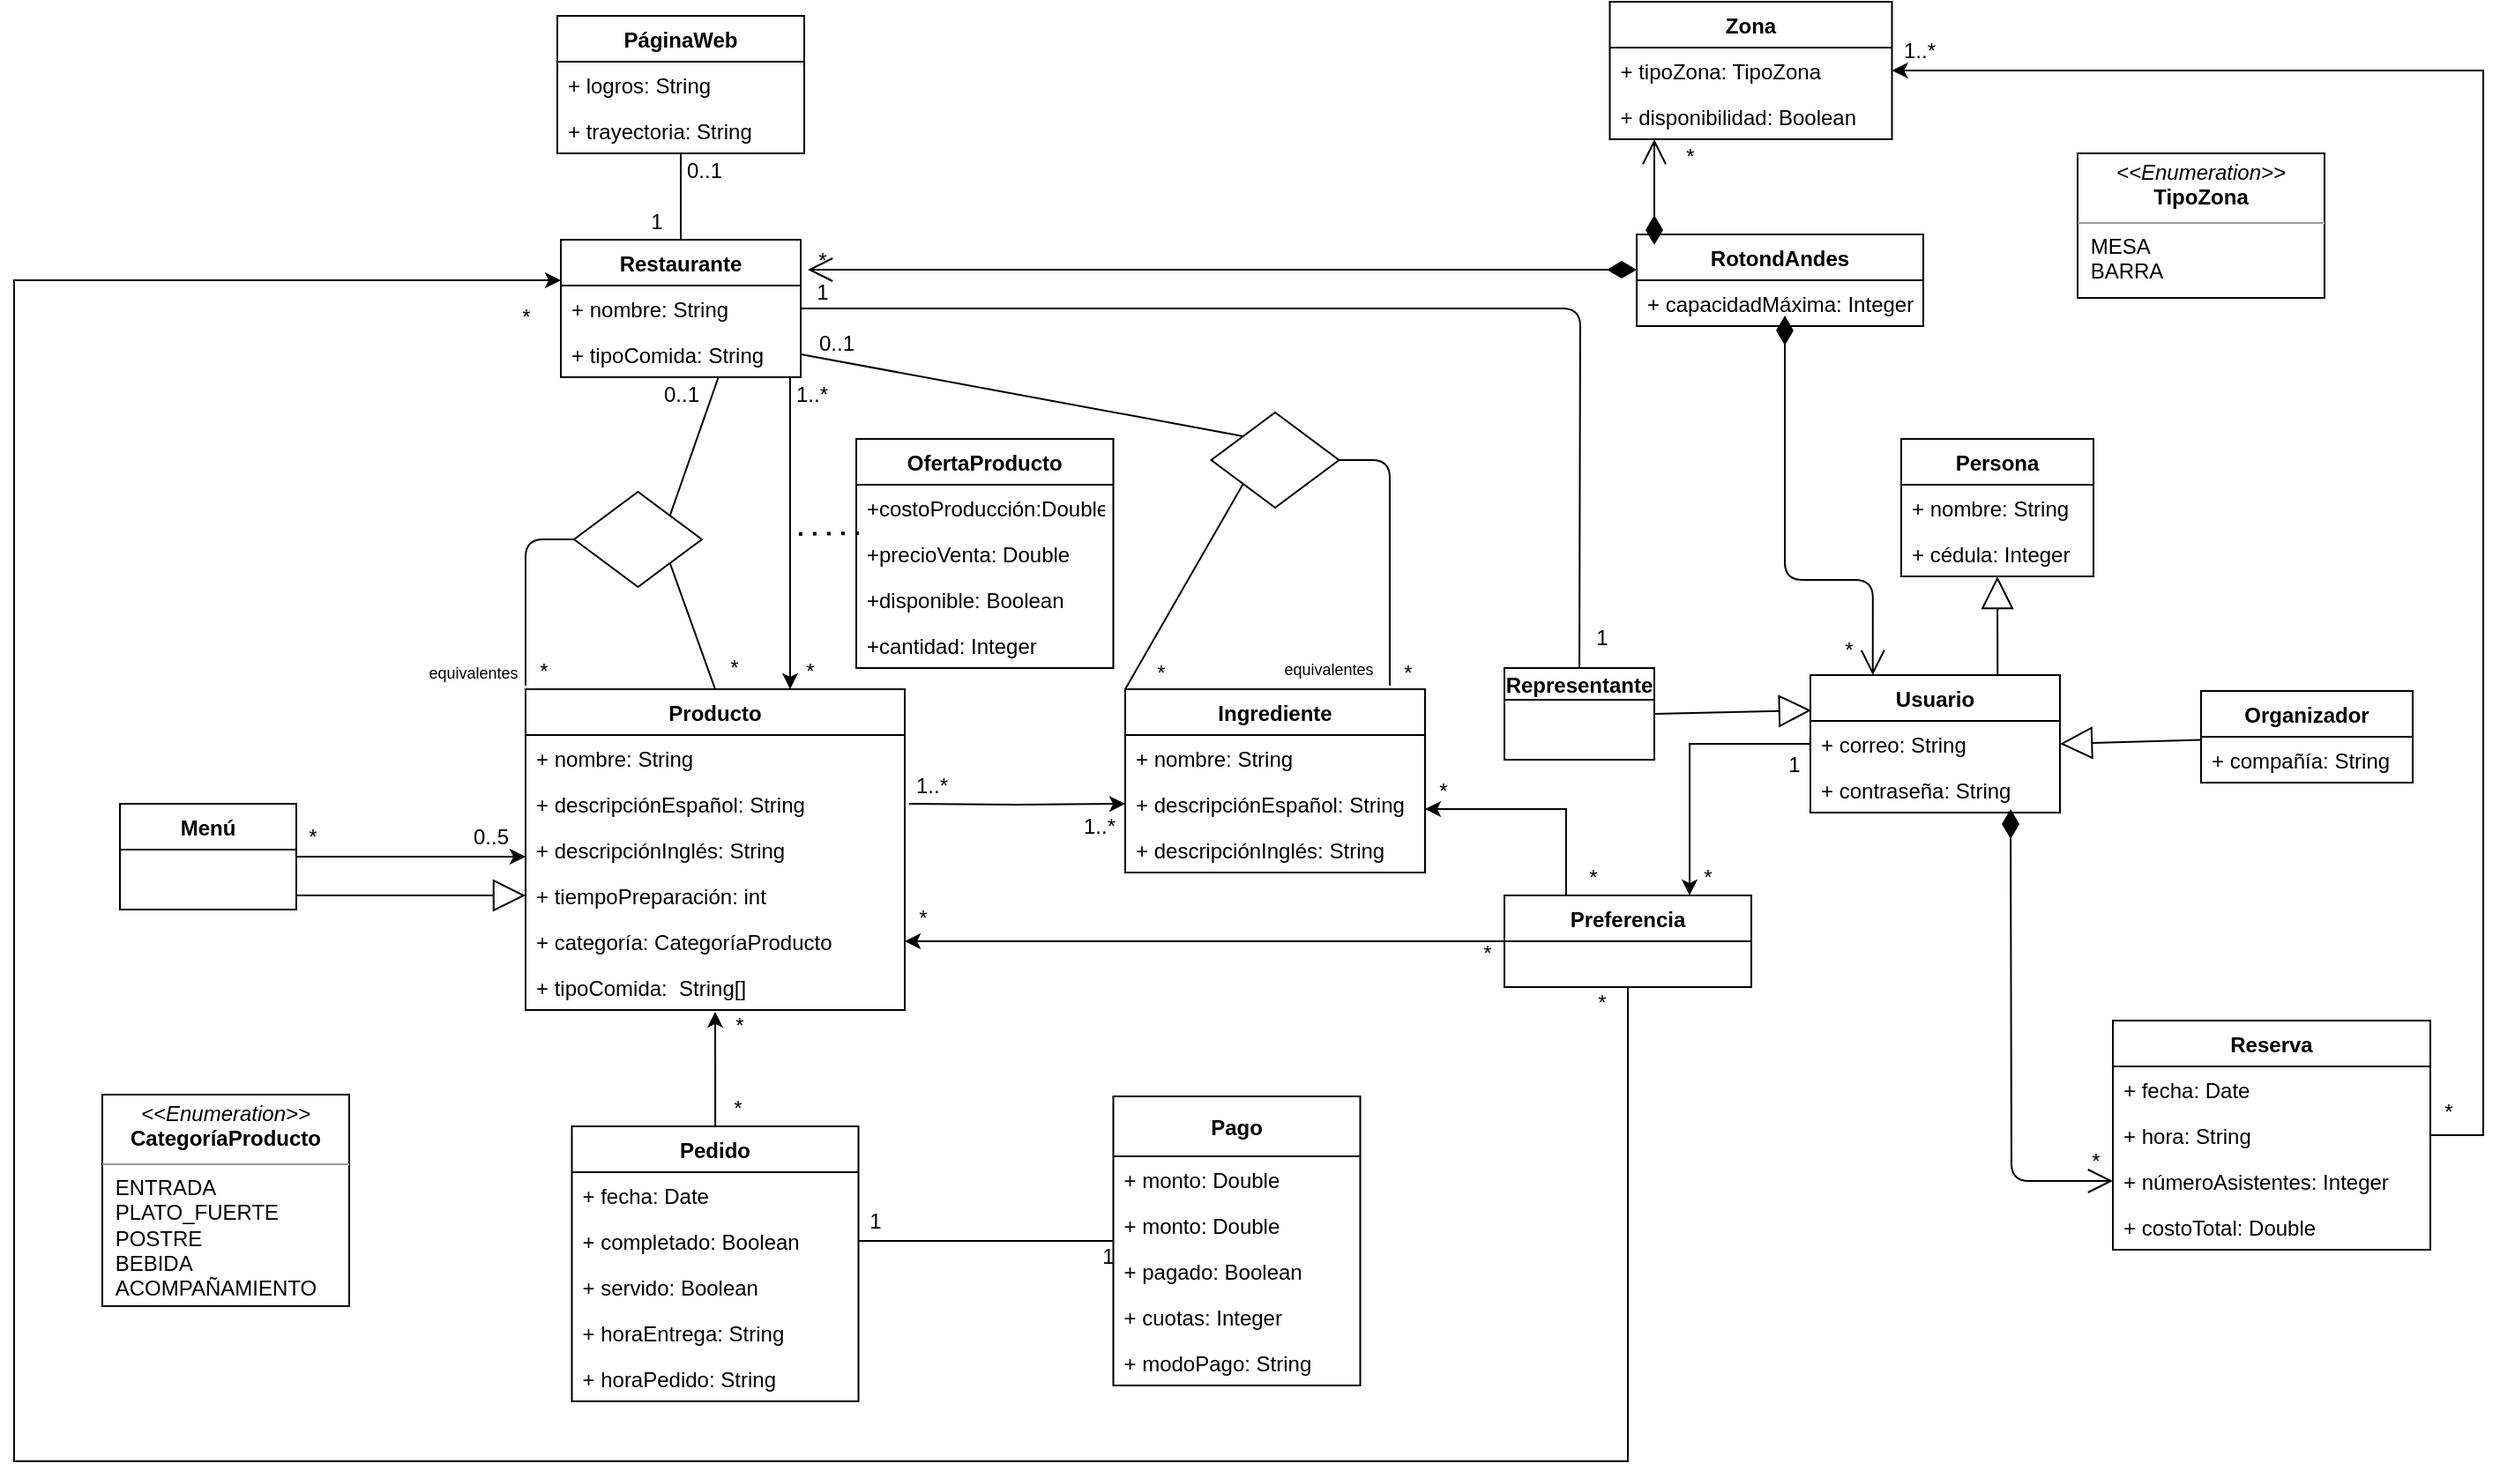 <mxfile version="13.6.5" type="github">
  <diagram id="C5RBs43oDa-KdzZeNtuy" name="Page-1">
    <mxGraphModel dx="946" dy="1815" grid="1" gridSize="10" guides="1" tooltips="1" connect="1" arrows="1" fold="1" page="1" pageScale="1" pageWidth="827" pageHeight="1169" math="0" shadow="0">
      <root>
        <mxCell id="WIyWlLk6GJQsqaUBKTNV-0" />
        <mxCell id="WIyWlLk6GJQsqaUBKTNV-1" parent="WIyWlLk6GJQsqaUBKTNV-0" />
        <mxCell id="G8lH4gLovTFMAIjntWoF-49" style="edgeStyle=orthogonalEdgeStyle;rounded=0;orthogonalLoop=1;jettySize=auto;html=1;" parent="WIyWlLk6GJQsqaUBKTNV-1" target="G8lH4gLovTFMAIjntWoF-47" edge="1">
          <mxGeometry relative="1" as="geometry">
            <mxPoint x="537.5" y="417" as="sourcePoint" />
          </mxGeometry>
        </mxCell>
        <mxCell id="G8lH4gLovTFMAIjntWoF-56" value="" style="endArrow=block;endSize=16;endFill=0;html=1;elbow=vertical;entryX=0;entryY=0.5;entryDx=0;entryDy=0;" parent="WIyWlLk6GJQsqaUBKTNV-1" target="G8lH4gLovTFMAIjntWoF-45" edge="1">
          <mxGeometry width="160" relative="1" as="geometry">
            <mxPoint x="190" y="469" as="sourcePoint" />
            <mxPoint x="330" y="462" as="targetPoint" />
          </mxGeometry>
        </mxCell>
        <mxCell id="G8lH4gLovTFMAIjntWoF-58" style="edgeStyle=none;rounded=0;orthogonalLoop=1;jettySize=auto;html=1;entryX=0.25;entryY=0;entryDx=0;entryDy=0;" parent="WIyWlLk6GJQsqaUBKTNV-1" source="G8lH4gLovTFMAIjntWoF-39" target="G8lH4gLovTFMAIjntWoF-39" edge="1">
          <mxGeometry relative="1" as="geometry" />
        </mxCell>
        <mxCell id="G8lH4gLovTFMAIjntWoF-59" style="edgeStyle=none;rounded=0;orthogonalLoop=1;jettySize=auto;html=1;exitX=0.5;exitY=0;exitDx=0;exitDy=0;" parent="WIyWlLk6GJQsqaUBKTNV-1" source="G8lH4gLovTFMAIjntWoF-39" target="G8lH4gLovTFMAIjntWoF-39" edge="1">
          <mxGeometry relative="1" as="geometry" />
        </mxCell>
        <mxCell id="lWYO2RM16D954IE-6P65-1" value="*" style="text;html=1;align=center;verticalAlign=middle;resizable=0;points=[];autosize=1;" parent="WIyWlLk6GJQsqaUBKTNV-1" vertex="1">
          <mxGeometry x="431" y="532.5" width="20" height="20" as="geometry" />
        </mxCell>
        <mxCell id="lWYO2RM16D954IE-6P65-16" value="&lt;p style=&quot;margin: 0px ; margin-top: 4px ; text-align: center&quot;&gt;&lt;i&gt;&amp;lt;&amp;lt;Enumeration&amp;gt;&amp;gt;&lt;/i&gt;&lt;br&gt;&lt;b&gt;CategoríaProducto&lt;/b&gt;&lt;/p&gt;&lt;hr size=&quot;1&quot;&gt;&lt;p style=&quot;margin: 0px ; margin-left: 4px&quot;&gt;&amp;nbsp;ENTRADA&lt;/p&gt;&lt;p style=&quot;margin: 0px ; margin-left: 4px&quot;&gt;&amp;nbsp;PLATO_FUERTE&lt;/p&gt;&lt;p style=&quot;margin: 0px ; margin-left: 4px&quot;&gt;&amp;nbsp;POSTRE&lt;/p&gt;&lt;p style=&quot;margin: 0px ; margin-left: 4px&quot;&gt;&amp;nbsp;BEBIDA&lt;/p&gt;&lt;p style=&quot;margin: 0px ; margin-left: 4px&quot;&gt;&amp;nbsp;ACOMPAÑAMIENTO&lt;/p&gt;" style="verticalAlign=top;align=left;overflow=fill;fontSize=12;fontFamily=Helvetica;html=1;" parent="WIyWlLk6GJQsqaUBKTNV-1" vertex="1">
          <mxGeometry x="80" y="582" width="140" height="120" as="geometry" />
        </mxCell>
        <mxCell id="lWYO2RM16D954IE-6P65-17" value="&lt;p style=&quot;margin: 0px ; margin-top: 4px ; text-align: center&quot;&gt;&lt;i&gt;&amp;lt;&amp;lt;Enumeration&amp;gt;&amp;gt;&lt;/i&gt;&lt;br&gt;&lt;b&gt;TipoZona&lt;/b&gt;&lt;/p&gt;&lt;hr size=&quot;1&quot;&gt;&lt;p style=&quot;margin: 0px ; margin-left: 4px&quot;&gt;&amp;nbsp;MESA&lt;/p&gt;&lt;p style=&quot;margin: 0px ; margin-left: 4px&quot;&gt;&amp;nbsp;BARRA&lt;/p&gt;&lt;p style=&quot;margin: 0px ; margin-left: 4px&quot;&gt;&lt;br&gt;&lt;/p&gt;" style="verticalAlign=top;align=left;overflow=fill;fontSize=12;fontFamily=Helvetica;html=1;" parent="WIyWlLk6GJQsqaUBKTNV-1" vertex="1">
          <mxGeometry x="1200" y="48" width="140" height="82" as="geometry" />
        </mxCell>
        <mxCell id="lWYO2RM16D954IE-6P65-52" style="edgeStyle=orthogonalEdgeStyle;rounded=0;orthogonalLoop=1;jettySize=auto;html=1;" parent="WIyWlLk6GJQsqaUBKTNV-1" source="G8lH4gLovTFMAIjntWoF-2" target="G8lH4gLovTFMAIjntWoF-25" edge="1">
          <mxGeometry relative="1" as="geometry">
            <Array as="points">
              <mxPoint x="470" y="250" />
              <mxPoint x="470" y="250" />
            </Array>
          </mxGeometry>
        </mxCell>
        <mxCell id="lWYO2RM16D954IE-6P65-53" value="" style="endArrow=none;dashed=1;html=1;dashPattern=1 3;strokeWidth=2;exitX=0.01;exitY=1.058;exitDx=0;exitDy=0;exitPerimeter=0;" parent="WIyWlLk6GJQsqaUBKTNV-1" source="lWYO2RM16D954IE-6P65-3" edge="1">
          <mxGeometry width="50" height="50" relative="1" as="geometry">
            <mxPoint x="568.5" y="280" as="sourcePoint" />
            <mxPoint x="470" y="264" as="targetPoint" />
          </mxGeometry>
        </mxCell>
        <mxCell id="lWYO2RM16D954IE-6P65-54" value="" style="rhombus;whiteSpace=wrap;html=1;" parent="WIyWlLk6GJQsqaUBKTNV-1" vertex="1">
          <mxGeometry x="347.5" y="240" width="72.5" height="54" as="geometry" />
        </mxCell>
        <mxCell id="G8lH4gLovTFMAIjntWoF-2" value="Restaurante" style="swimlane;fontStyle=1;align=center;verticalAlign=top;childLayout=stackLayout;horizontal=1;startSize=26;horizontalStack=0;resizeParent=1;resizeParentMax=0;resizeLast=0;collapsible=1;marginBottom=0;" parent="WIyWlLk6GJQsqaUBKTNV-1" vertex="1">
          <mxGeometry x="340" y="97" width="136" height="78" as="geometry" />
        </mxCell>
        <mxCell id="G8lH4gLovTFMAIjntWoF-3" value="+ nombre: String" style="text;strokeColor=none;fillColor=none;align=left;verticalAlign=top;spacingLeft=4;spacingRight=4;overflow=hidden;rotatable=0;points=[[0,0.5],[1,0.5]];portConstraint=eastwest;" parent="G8lH4gLovTFMAIjntWoF-2" vertex="1">
          <mxGeometry y="26" width="136" height="26" as="geometry" />
        </mxCell>
        <mxCell id="G8lH4gLovTFMAIjntWoF-17" value="+ tipoComida: String" style="text;strokeColor=none;fillColor=none;align=left;verticalAlign=top;spacingLeft=4;spacingRight=4;overflow=hidden;rotatable=0;points=[[0,0.5],[1,0.5]];portConstraint=eastwest;" parent="G8lH4gLovTFMAIjntWoF-2" vertex="1">
          <mxGeometry y="52" width="136" height="26" as="geometry" />
        </mxCell>
        <mxCell id="lWYO2RM16D954IE-6P65-60" value="*" style="text;html=1;align=center;verticalAlign=middle;resizable=0;points=[];autosize=1;" parent="WIyWlLk6GJQsqaUBKTNV-1" vertex="1">
          <mxGeometry x="471" y="332" width="20" height="20" as="geometry" />
        </mxCell>
        <mxCell id="lWYO2RM16D954IE-6P65-64" value="1..*" style="text;html=1;align=center;verticalAlign=middle;resizable=0;points=[];autosize=1;" parent="WIyWlLk6GJQsqaUBKTNV-1" vertex="1">
          <mxGeometry x="630" y="420" width="30" height="20" as="geometry" />
        </mxCell>
        <mxCell id="lWYO2RM16D954IE-6P65-67" value="0..5" style="text;html=1;align=center;verticalAlign=middle;resizable=0;points=[];autosize=1;" parent="WIyWlLk6GJQsqaUBKTNV-1" vertex="1">
          <mxGeometry x="280" y="426" width="40" height="20" as="geometry" />
        </mxCell>
        <mxCell id="lWYO2RM16D954IE-6P65-68" style="edgeStyle=orthogonalEdgeStyle;rounded=0;orthogonalLoop=1;jettySize=auto;html=1;entryX=0.5;entryY=1.038;entryDx=0;entryDy=0;entryPerimeter=0;" parent="WIyWlLk6GJQsqaUBKTNV-1" source="lWYO2RM16D954IE-6P65-6" edge="1">
          <mxGeometry relative="1" as="geometry">
            <mxPoint x="427.5" y="534.988" as="targetPoint" />
          </mxGeometry>
        </mxCell>
        <mxCell id="lWYO2RM16D954IE-6P65-70" value="" style="endArrow=none;html=1;entryX=1;entryY=0.5;entryDx=0;entryDy=0;" parent="WIyWlLk6GJQsqaUBKTNV-1" source="lWYO2RM16D954IE-6P65-11" target="lWYO2RM16D954IE-6P65-7" edge="1">
          <mxGeometry width="50" height="50" relative="1" as="geometry">
            <mxPoint x="340" y="800" as="sourcePoint" />
            <mxPoint x="442" y="730" as="targetPoint" />
          </mxGeometry>
        </mxCell>
        <mxCell id="lWYO2RM16D954IE-6P65-71" value="1" style="text;html=1;align=center;verticalAlign=middle;resizable=0;points=[];autosize=1;" parent="WIyWlLk6GJQsqaUBKTNV-1" vertex="1">
          <mxGeometry x="507.5" y="644" width="20" height="20" as="geometry" />
        </mxCell>
        <mxCell id="lWYO2RM16D954IE-6P65-72" value="1" style="text;html=1;align=center;verticalAlign=middle;resizable=0;points=[];autosize=1;" parent="WIyWlLk6GJQsqaUBKTNV-1" vertex="1">
          <mxGeometry x="640" y="664" width="20" height="20" as="geometry" />
        </mxCell>
        <mxCell id="lWYO2RM16D954IE-6P65-73" value="*" style="text;html=1;align=center;verticalAlign=middle;resizable=0;points=[];autosize=1;" parent="WIyWlLk6GJQsqaUBKTNV-1" vertex="1">
          <mxGeometry x="430" y="580" width="20" height="20" as="geometry" />
        </mxCell>
        <mxCell id="lWYO2RM16D954IE-6P65-74" value="*" style="text;html=1;align=center;verticalAlign=middle;resizable=0;points=[];autosize=1;" parent="WIyWlLk6GJQsqaUBKTNV-1" vertex="1">
          <mxGeometry x="188.5" y="426" width="20" height="20" as="geometry" />
        </mxCell>
        <mxCell id="lWYO2RM16D954IE-6P65-75" value="1..*" style="text;html=1;align=center;verticalAlign=middle;resizable=0;points=[];autosize=1;" parent="WIyWlLk6GJQsqaUBKTNV-1" vertex="1">
          <mxGeometry x="467" y="175" width="30" height="20" as="geometry" />
        </mxCell>
        <mxCell id="lWYO2RM16D954IE-6P65-76" value="1" style="text;html=1;align=center;verticalAlign=middle;resizable=0;points=[];autosize=1;" parent="WIyWlLk6GJQsqaUBKTNV-1" vertex="1">
          <mxGeometry x="383.75" y="77" width="20" height="20" as="geometry" />
        </mxCell>
        <mxCell id="lWYO2RM16D954IE-6P65-77" value="0..1" style="text;html=1;align=center;verticalAlign=middle;resizable=0;points=[];autosize=1;" parent="WIyWlLk6GJQsqaUBKTNV-1" vertex="1">
          <mxGeometry x="401" y="48" width="40" height="20" as="geometry" />
        </mxCell>
        <mxCell id="lWYO2RM16D954IE-6P65-78" value="" style="endArrow=none;html=1;" parent="WIyWlLk6GJQsqaUBKTNV-1" source="G8lH4gLovTFMAIjntWoF-2" target="G8lH4gLovTFMAIjntWoF-24" edge="1">
          <mxGeometry width="50" height="50" relative="1" as="geometry">
            <mxPoint x="330" y="110" as="sourcePoint" />
            <mxPoint x="410" y="50" as="targetPoint" />
          </mxGeometry>
        </mxCell>
        <mxCell id="G8lH4gLovTFMAIjntWoF-20" value="PáginaWeb" style="swimlane;fontStyle=1;align=center;verticalAlign=top;childLayout=stackLayout;horizontal=1;startSize=26;horizontalStack=0;resizeParent=1;resizeParentMax=0;resizeLast=0;collapsible=1;marginBottom=0;" parent="WIyWlLk6GJQsqaUBKTNV-1" vertex="1">
          <mxGeometry x="338" y="-30" width="140" height="78" as="geometry" />
        </mxCell>
        <mxCell id="G8lH4gLovTFMAIjntWoF-21" value="+ logros: String" style="text;strokeColor=none;fillColor=none;align=left;verticalAlign=top;spacingLeft=4;spacingRight=4;overflow=hidden;rotatable=0;points=[[0,0.5],[1,0.5]];portConstraint=eastwest;" parent="G8lH4gLovTFMAIjntWoF-20" vertex="1">
          <mxGeometry y="26" width="140" height="26" as="geometry" />
        </mxCell>
        <mxCell id="G8lH4gLovTFMAIjntWoF-24" value="+ trayectoria: String" style="text;strokeColor=none;fillColor=none;align=left;verticalAlign=top;spacingLeft=4;spacingRight=4;overflow=hidden;rotatable=0;points=[[0,0.5],[1,0.5]];portConstraint=eastwest;" parent="G8lH4gLovTFMAIjntWoF-20" vertex="1">
          <mxGeometry y="52" width="140" height="26" as="geometry" />
        </mxCell>
        <mxCell id="lWYO2RM16D954IE-6P65-40" style="edgeStyle=orthogonalEdgeStyle;rounded=0;orthogonalLoop=1;jettySize=auto;html=1;exitX=1;exitY=0.5;exitDx=0;exitDy=0;" parent="G8lH4gLovTFMAIjntWoF-20" source="G8lH4gLovTFMAIjntWoF-21" target="G8lH4gLovTFMAIjntWoF-21" edge="1">
          <mxGeometry relative="1" as="geometry" />
        </mxCell>
        <mxCell id="lWYO2RM16D954IE-6P65-81" value="" style="endArrow=block;endSize=16;endFill=0;html=1;elbow=vertical;exitX=0.75;exitY=0;exitDx=0;exitDy=0;" parent="WIyWlLk6GJQsqaUBKTNV-1" target="lWYO2RM16D954IE-6P65-92" edge="1" source="lWYO2RM16D954IE-6P65-85">
          <mxGeometry width="160" relative="1" as="geometry">
            <mxPoint x="1154" y="350" as="sourcePoint" />
            <mxPoint x="1120" y="628" as="targetPoint" />
          </mxGeometry>
        </mxCell>
        <mxCell id="lWYO2RM16D954IE-6P65-82" value="" style="endArrow=block;endSize=16;endFill=0;html=1;elbow=vertical;entryX=1;entryY=0.5;entryDx=0;entryDy=0;" parent="WIyWlLk6GJQsqaUBKTNV-1" source="lWYO2RM16D954IE-6P65-88" target="lWYO2RM16D954IE-6P65-86" edge="1">
          <mxGeometry width="160" relative="1" as="geometry">
            <mxPoint x="1280" y="551" as="sourcePoint" />
            <mxPoint x="1189" y="558" as="targetPoint" />
          </mxGeometry>
        </mxCell>
        <mxCell id="lWYO2RM16D954IE-6P65-160" style="edgeStyle=orthogonalEdgeStyle;rounded=0;orthogonalLoop=1;jettySize=auto;html=1;entryX=0.75;entryY=0;entryDx=0;entryDy=0;" parent="WIyWlLk6GJQsqaUBKTNV-1" source="lWYO2RM16D954IE-6P65-85" target="lWYO2RM16D954IE-6P65-143" edge="1">
          <mxGeometry relative="1" as="geometry" />
        </mxCell>
        <mxCell id="lWYO2RM16D954IE-6P65-85" value="Usuario" style="swimlane;fontStyle=1;childLayout=stackLayout;horizontal=1;startSize=26;fillColor=none;horizontalStack=0;resizeParent=1;resizeParentMax=0;resizeLast=0;collapsible=1;marginBottom=0;shadow=0;" parent="WIyWlLk6GJQsqaUBKTNV-1" vertex="1">
          <mxGeometry x="1048.5" y="344" width="141.5" height="78" as="geometry" />
        </mxCell>
        <mxCell id="lWYO2RM16D954IE-6P65-86" value="+ correo: String" style="text;strokeColor=none;fillColor=none;align=left;verticalAlign=top;spacingLeft=4;spacingRight=4;overflow=hidden;rotatable=0;points=[[0,0.5],[1,0.5]];portConstraint=eastwest;" parent="lWYO2RM16D954IE-6P65-85" vertex="1">
          <mxGeometry y="26" width="141.5" height="26" as="geometry" />
        </mxCell>
        <mxCell id="lWYO2RM16D954IE-6P65-87" value="+ contraseña: String" style="text;strokeColor=none;fillColor=none;align=left;verticalAlign=top;spacingLeft=4;spacingRight=4;overflow=hidden;rotatable=0;points=[[0,0.5],[1,0.5]];portConstraint=eastwest;" parent="lWYO2RM16D954IE-6P65-85" vertex="1">
          <mxGeometry y="52" width="141.5" height="26" as="geometry" />
        </mxCell>
        <mxCell id="lWYO2RM16D954IE-6P65-94" style="edgeStyle=orthogonalEdgeStyle;rounded=0;orthogonalLoop=1;jettySize=auto;html=1;" parent="WIyWlLk6GJQsqaUBKTNV-1" source="G8lH4gLovTFMAIjntWoF-50" edge="1">
          <mxGeometry relative="1" as="geometry">
            <mxPoint x="320" y="447" as="targetPoint" />
          </mxGeometry>
        </mxCell>
        <mxCell id="G8lH4gLovTFMAIjntWoF-50" value="Menú" style="swimlane;fontStyle=1;align=center;verticalAlign=top;childLayout=stackLayout;horizontal=1;startSize=26;horizontalStack=0;resizeParent=1;resizeParentMax=0;resizeLast=0;collapsible=1;marginBottom=0;" parent="WIyWlLk6GJQsqaUBKTNV-1" vertex="1">
          <mxGeometry x="90" y="417" width="100" height="60" as="geometry" />
        </mxCell>
        <mxCell id="lWYO2RM16D954IE-6P65-98" value="1..*" style="text;html=1;align=center;verticalAlign=middle;resizable=0;points=[];autosize=1;" parent="WIyWlLk6GJQsqaUBKTNV-1" vertex="1">
          <mxGeometry x="535" y="397" width="30" height="20" as="geometry" />
        </mxCell>
        <mxCell id="lWYO2RM16D954IE-6P65-99" value="*" style="text;html=1;align=center;verticalAlign=middle;resizable=0;points=[];autosize=1;" parent="WIyWlLk6GJQsqaUBKTNV-1" vertex="1">
          <mxGeometry x="1060" y="320" width="20" height="20" as="geometry" />
        </mxCell>
        <mxCell id="lWYO2RM16D954IE-6P65-102" value="*" style="text;html=1;align=center;verticalAlign=middle;resizable=0;points=[];autosize=1;" parent="WIyWlLk6GJQsqaUBKTNV-1" vertex="1">
          <mxGeometry x="970" y="40" width="20" height="20" as="geometry" />
        </mxCell>
        <mxCell id="lWYO2RM16D954IE-6P65-104" value="*" style="text;html=1;align=center;verticalAlign=middle;resizable=0;points=[];autosize=1;" parent="WIyWlLk6GJQsqaUBKTNV-1" vertex="1">
          <mxGeometry x="478" y="99" width="20" height="20" as="geometry" />
        </mxCell>
        <mxCell id="lWYO2RM16D954IE-6P65-43" value="Reserva" style="swimlane;fontStyle=1;childLayout=stackLayout;horizontal=1;startSize=26;fillColor=none;horizontalStack=0;resizeParent=1;resizeParentMax=0;resizeLast=0;collapsible=1;marginBottom=0;" parent="WIyWlLk6GJQsqaUBKTNV-1" vertex="1">
          <mxGeometry x="1220" y="540" width="180" height="130" as="geometry" />
        </mxCell>
        <mxCell id="lWYO2RM16D954IE-6P65-44" value="+ fecha: Date" style="text;strokeColor=none;fillColor=none;align=left;verticalAlign=top;spacingLeft=4;spacingRight=4;overflow=hidden;rotatable=0;points=[[0,0.5],[1,0.5]];portConstraint=eastwest;" parent="lWYO2RM16D954IE-6P65-43" vertex="1">
          <mxGeometry y="26" width="180" height="26" as="geometry" />
        </mxCell>
        <mxCell id="lWYO2RM16D954IE-6P65-45" value="+ hora: String&#xa;" style="text;strokeColor=none;fillColor=none;align=left;verticalAlign=top;spacingLeft=4;spacingRight=4;overflow=hidden;rotatable=0;points=[[0,0.5],[1,0.5]];portConstraint=eastwest;" parent="lWYO2RM16D954IE-6P65-43" vertex="1">
          <mxGeometry y="52" width="180" height="26" as="geometry" />
        </mxCell>
        <mxCell id="z9EYBBxq6BNeT-gzfXoJ-1" value="+ númeroAsistentes: Integer" style="text;strokeColor=none;fillColor=none;align=left;verticalAlign=top;spacingLeft=4;spacingRight=4;overflow=hidden;rotatable=0;points=[[0,0.5],[1,0.5]];portConstraint=eastwest;" parent="lWYO2RM16D954IE-6P65-43" vertex="1">
          <mxGeometry y="78" width="180" height="26" as="geometry" />
        </mxCell>
        <mxCell id="lWYO2RM16D954IE-6P65-46" value="+ costoTotal: Double" style="text;strokeColor=none;fillColor=none;align=left;verticalAlign=top;spacingLeft=4;spacingRight=4;overflow=hidden;rotatable=0;points=[[0,0.5],[1,0.5]];portConstraint=eastwest;" parent="lWYO2RM16D954IE-6P65-43" vertex="1">
          <mxGeometry y="104" width="180" height="26" as="geometry" />
        </mxCell>
        <mxCell id="lWYO2RM16D954IE-6P65-112" value="" style="endArrow=none;html=1;entryX=1;entryY=0.5;entryDx=0;entryDy=0;exitX=0.5;exitY=0;exitDx=0;exitDy=0;exitPerimeter=0;" parent="WIyWlLk6GJQsqaUBKTNV-1" source="lWYO2RM16D954IE-6P65-84" target="G8lH4gLovTFMAIjntWoF-3" edge="1">
          <mxGeometry width="50" height="50" relative="1" as="geometry">
            <mxPoint x="900" y="363" as="sourcePoint" />
            <mxPoint x="936" y="313" as="targetPoint" />
            <Array as="points">
              <mxPoint x="918" y="136" />
            </Array>
          </mxGeometry>
        </mxCell>
        <mxCell id="lWYO2RM16D954IE-6P65-113" value="" style="endArrow=none;html=1;entryX=1;entryY=1;entryDx=0;entryDy=0;exitX=0.5;exitY=0;exitDx=0;exitDy=0;" parent="WIyWlLk6GJQsqaUBKTNV-1" source="G8lH4gLovTFMAIjntWoF-25" target="lWYO2RM16D954IE-6P65-54" edge="1">
          <mxGeometry width="50" height="50" relative="1" as="geometry">
            <mxPoint x="394" y="331" as="sourcePoint" />
            <mxPoint x="441" y="240" as="targetPoint" />
          </mxGeometry>
        </mxCell>
        <mxCell id="lWYO2RM16D954IE-6P65-117" value="" style="endArrow=none;html=1;entryX=0.656;entryY=1.015;entryDx=0;entryDy=0;entryPerimeter=0;exitX=1;exitY=0;exitDx=0;exitDy=0;" parent="WIyWlLk6GJQsqaUBKTNV-1" source="lWYO2RM16D954IE-6P65-54" target="G8lH4gLovTFMAIjntWoF-17" edge="1">
          <mxGeometry width="50" height="50" relative="1" as="geometry">
            <mxPoint x="297.5" y="240" as="sourcePoint" />
            <mxPoint x="347.5" y="190" as="targetPoint" />
          </mxGeometry>
        </mxCell>
        <mxCell id="lWYO2RM16D954IE-6P65-118" value="" style="endArrow=none;html=1;entryX=0;entryY=0.5;entryDx=0;entryDy=0;" parent="WIyWlLk6GJQsqaUBKTNV-1" target="lWYO2RM16D954IE-6P65-54" edge="1">
          <mxGeometry width="50" height="50" relative="1" as="geometry">
            <mxPoint x="320" y="350" as="sourcePoint" />
            <mxPoint x="329" y="252" as="targetPoint" />
            <Array as="points">
              <mxPoint x="320" y="267" />
            </Array>
          </mxGeometry>
        </mxCell>
        <mxCell id="lWYO2RM16D954IE-6P65-119" value="*" style="text;html=1;align=center;verticalAlign=middle;resizable=0;points=[];autosize=1;" parent="WIyWlLk6GJQsqaUBKTNV-1" vertex="1">
          <mxGeometry x="320" y="332" width="20" height="20" as="geometry" />
        </mxCell>
        <mxCell id="lWYO2RM16D954IE-6P65-122" value="" style="rhombus;whiteSpace=wrap;html=1;" parent="WIyWlLk6GJQsqaUBKTNV-1" vertex="1">
          <mxGeometry x="708.75" y="195" width="72.5" height="54" as="geometry" />
        </mxCell>
        <mxCell id="G8lH4gLovTFMAIjntWoF-25" value="Producto" style="swimlane;fontStyle=1;align=center;verticalAlign=top;childLayout=stackLayout;horizontal=1;startSize=26;horizontalStack=0;resizeParent=1;resizeParentMax=0;resizeLast=0;collapsible=1;marginBottom=0;" parent="WIyWlLk6GJQsqaUBKTNV-1" vertex="1">
          <mxGeometry x="320" y="352" width="215" height="182" as="geometry" />
        </mxCell>
        <mxCell id="G8lH4gLovTFMAIjntWoF-26" value="+ nombre: String" style="text;strokeColor=none;fillColor=none;align=left;verticalAlign=top;spacingLeft=4;spacingRight=4;overflow=hidden;rotatable=0;points=[[0,0.5],[1,0.5]];portConstraint=eastwest;" parent="G8lH4gLovTFMAIjntWoF-25" vertex="1">
          <mxGeometry y="26" width="215" height="26" as="geometry" />
        </mxCell>
        <mxCell id="G8lH4gLovTFMAIjntWoF-43" value="+ descripciónEspañol: String" style="text;strokeColor=none;fillColor=none;align=left;verticalAlign=top;spacingLeft=4;spacingRight=4;overflow=hidden;rotatable=0;points=[[0,0.5],[1,0.5]];portConstraint=eastwest;" parent="G8lH4gLovTFMAIjntWoF-25" vertex="1">
          <mxGeometry y="52" width="215" height="26" as="geometry" />
        </mxCell>
        <mxCell id="G8lH4gLovTFMAIjntWoF-44" value="+ descripciónInglés: String" style="text;strokeColor=none;fillColor=none;align=left;verticalAlign=top;spacingLeft=4;spacingRight=4;overflow=hidden;rotatable=0;points=[[0,0.5],[1,0.5]];portConstraint=eastwest;" parent="G8lH4gLovTFMAIjntWoF-25" vertex="1">
          <mxGeometry y="78" width="215" height="26" as="geometry" />
        </mxCell>
        <mxCell id="G8lH4gLovTFMAIjntWoF-45" value="+ tiempoPreparación: int" style="text;strokeColor=none;fillColor=none;align=left;verticalAlign=top;spacingLeft=4;spacingRight=4;overflow=hidden;rotatable=0;points=[[0,0.5],[1,0.5]];portConstraint=eastwest;" parent="G8lH4gLovTFMAIjntWoF-25" vertex="1">
          <mxGeometry y="104" width="215" height="26" as="geometry" />
        </mxCell>
        <mxCell id="G8lH4gLovTFMAIjntWoF-33" value="+ categoría: CategoríaProducto" style="text;strokeColor=none;fillColor=none;align=left;verticalAlign=top;spacingLeft=4;spacingRight=4;overflow=hidden;rotatable=0;points=[[0,0.5],[1,0.5]];portConstraint=eastwest;" parent="G8lH4gLovTFMAIjntWoF-25" vertex="1">
          <mxGeometry y="130" width="215" height="26" as="geometry" />
        </mxCell>
        <mxCell id="lWYO2RM16D954IE-6P65-142" value="+ tipoComida:  String[]" style="text;strokeColor=none;fillColor=none;align=left;verticalAlign=top;spacingLeft=4;spacingRight=4;overflow=hidden;rotatable=0;points=[[0,0.5],[1,0.5]];portConstraint=eastwest;" parent="G8lH4gLovTFMAIjntWoF-25" vertex="1">
          <mxGeometry y="156" width="215" height="26" as="geometry" />
        </mxCell>
        <mxCell id="lWYO2RM16D954IE-6P65-18" value="Zona" style="swimlane;fontStyle=1;childLayout=stackLayout;horizontal=1;startSize=26;fillColor=none;horizontalStack=0;resizeParent=1;resizeParentMax=0;resizeLast=0;collapsible=1;marginBottom=0;" parent="WIyWlLk6GJQsqaUBKTNV-1" vertex="1">
          <mxGeometry x="934.75" y="-38" width="160" height="78" as="geometry">
            <mxRectangle x="570" y="90" width="60" height="26" as="alternateBounds" />
          </mxGeometry>
        </mxCell>
        <mxCell id="lWYO2RM16D954IE-6P65-19" value="+ tipoZona: TipoZona" style="text;strokeColor=none;fillColor=none;align=left;verticalAlign=top;spacingLeft=4;spacingRight=4;overflow=hidden;rotatable=0;points=[[0,0.5],[1,0.5]];portConstraint=eastwest;" parent="lWYO2RM16D954IE-6P65-18" vertex="1">
          <mxGeometry y="26" width="160" height="26" as="geometry" />
        </mxCell>
        <mxCell id="lWYO2RM16D954IE-6P65-21" value="+ disponibilidad: Boolean" style="text;strokeColor=none;fillColor=none;align=left;verticalAlign=top;spacingLeft=4;spacingRight=4;overflow=hidden;rotatable=0;points=[[0,0.5],[1,0.5]];portConstraint=eastwest;" parent="lWYO2RM16D954IE-6P65-18" vertex="1">
          <mxGeometry y="52" width="160" height="26" as="geometry" />
        </mxCell>
        <mxCell id="lWYO2RM16D954IE-6P65-128" value="" style="endArrow=none;html=1;entryX=1;entryY=0.5;entryDx=0;entryDy=0;exitX=0;exitY=0;exitDx=0;exitDy=0;" parent="WIyWlLk6GJQsqaUBKTNV-1" source="lWYO2RM16D954IE-6P65-122" target="G8lH4gLovTFMAIjntWoF-17" edge="1">
          <mxGeometry width="50" height="50" relative="1" as="geometry">
            <mxPoint x="840" y="370" as="sourcePoint" />
            <mxPoint x="890" y="320" as="targetPoint" />
          </mxGeometry>
        </mxCell>
        <mxCell id="lWYO2RM16D954IE-6P65-129" value="" style="endArrow=none;html=1;entryX=0;entryY=1;entryDx=0;entryDy=0;exitX=0;exitY=0;exitDx=0;exitDy=0;" parent="WIyWlLk6GJQsqaUBKTNV-1" source="G8lH4gLovTFMAIjntWoF-39" target="lWYO2RM16D954IE-6P65-122" edge="1">
          <mxGeometry width="50" height="50" relative="1" as="geometry">
            <mxPoint x="660" y="349" as="sourcePoint" />
            <mxPoint x="720" y="210" as="targetPoint" />
          </mxGeometry>
        </mxCell>
        <mxCell id="G8lH4gLovTFMAIjntWoF-39" value="Ingrediente" style="swimlane;fontStyle=1;align=center;verticalAlign=top;childLayout=stackLayout;horizontal=1;startSize=26;horizontalStack=0;resizeParent=1;resizeParentMax=0;resizeLast=0;collapsible=1;marginBottom=0;" parent="WIyWlLk6GJQsqaUBKTNV-1" vertex="1">
          <mxGeometry x="660" y="352" width="170" height="104" as="geometry" />
        </mxCell>
        <mxCell id="G8lH4gLovTFMAIjntWoF-40" value="+ nombre: String" style="text;strokeColor=none;fillColor=none;align=left;verticalAlign=top;spacingLeft=4;spacingRight=4;overflow=hidden;rotatable=0;points=[[0,0.5],[1,0.5]];portConstraint=eastwest;" parent="G8lH4gLovTFMAIjntWoF-39" vertex="1">
          <mxGeometry y="26" width="170" height="26" as="geometry" />
        </mxCell>
        <mxCell id="G8lH4gLovTFMAIjntWoF-47" value="+ descripciónEspañol: String" style="text;strokeColor=none;fillColor=none;align=left;verticalAlign=top;spacingLeft=4;spacingRight=4;overflow=hidden;rotatable=0;points=[[0,0.5],[1,0.5]];portConstraint=eastwest;" parent="G8lH4gLovTFMAIjntWoF-39" vertex="1">
          <mxGeometry y="52" width="170" height="26" as="geometry" />
        </mxCell>
        <mxCell id="G8lH4gLovTFMAIjntWoF-46" value="+ descripciónInglés: String" style="text;strokeColor=none;fillColor=none;align=left;verticalAlign=top;spacingLeft=4;spacingRight=4;overflow=hidden;rotatable=0;points=[[0,0.5],[1,0.5]];portConstraint=eastwest;" parent="G8lH4gLovTFMAIjntWoF-39" vertex="1">
          <mxGeometry y="78" width="170" height="26" as="geometry" />
        </mxCell>
        <mxCell id="lWYO2RM16D954IE-6P65-131" value="" style="endArrow=none;html=1;entryX=1;entryY=0.5;entryDx=0;entryDy=0;" parent="WIyWlLk6GJQsqaUBKTNV-1" target="lWYO2RM16D954IE-6P65-122" edge="1">
          <mxGeometry width="50" height="50" relative="1" as="geometry">
            <mxPoint x="810" y="350" as="sourcePoint" />
            <mxPoint x="1230" y="320" as="targetPoint" />
            <Array as="points">
              <mxPoint x="810" y="222" />
            </Array>
          </mxGeometry>
        </mxCell>
        <mxCell id="lWYO2RM16D954IE-6P65-132" value="*" style="text;html=1;align=center;verticalAlign=middle;resizable=0;points=[];autosize=1;" parent="WIyWlLk6GJQsqaUBKTNV-1" vertex="1">
          <mxGeometry x="810" y="333" width="20" height="20" as="geometry" />
        </mxCell>
        <mxCell id="lWYO2RM16D954IE-6P65-2" value="OfertaProducto" style="swimlane;fontStyle=1;childLayout=stackLayout;horizontal=1;startSize=26;fillColor=none;horizontalStack=0;resizeParent=1;resizeParentMax=0;resizeLast=0;collapsible=1;marginBottom=0;shadow=0;" parent="WIyWlLk6GJQsqaUBKTNV-1" vertex="1">
          <mxGeometry x="507.5" y="210" width="145.75" height="130" as="geometry" />
        </mxCell>
        <mxCell id="lWYO2RM16D954IE-6P65-3" value="+costoProducción:Double" style="text;strokeColor=none;fillColor=none;align=left;verticalAlign=top;spacingLeft=4;spacingRight=4;overflow=hidden;rotatable=0;points=[[0,0.5],[1,0.5]];portConstraint=eastwest;" parent="lWYO2RM16D954IE-6P65-2" vertex="1">
          <mxGeometry y="26" width="145.75" height="26" as="geometry" />
        </mxCell>
        <mxCell id="lWYO2RM16D954IE-6P65-4" value="+precioVenta: Double" style="text;strokeColor=none;fillColor=none;align=left;verticalAlign=top;spacingLeft=4;spacingRight=4;overflow=hidden;rotatable=0;points=[[0,0.5],[1,0.5]];portConstraint=eastwest;" parent="lWYO2RM16D954IE-6P65-2" vertex="1">
          <mxGeometry y="52" width="145.75" height="26" as="geometry" />
        </mxCell>
        <mxCell id="lWYO2RM16D954IE-6P65-5" value="+disponible: Boolean" style="text;strokeColor=none;fillColor=none;align=left;verticalAlign=top;spacingLeft=4;spacingRight=4;overflow=hidden;rotatable=0;points=[[0,0.5],[1,0.5]];portConstraint=eastwest;" parent="lWYO2RM16D954IE-6P65-2" vertex="1">
          <mxGeometry y="78" width="145.75" height="26" as="geometry" />
        </mxCell>
        <mxCell id="v-9dEvFphqcEGyPLS1hG-0" value="+cantidad: Integer" style="text;strokeColor=none;fillColor=none;align=left;verticalAlign=top;spacingLeft=4;spacingRight=4;overflow=hidden;rotatable=0;points=[[0,0.5],[1,0.5]];portConstraint=eastwest;" parent="lWYO2RM16D954IE-6P65-2" vertex="1">
          <mxGeometry y="104" width="145.75" height="26" as="geometry" />
        </mxCell>
        <mxCell id="lWYO2RM16D954IE-6P65-135" value="*" style="text;html=1;align=center;verticalAlign=middle;resizable=0;points=[];autosize=1;" parent="WIyWlLk6GJQsqaUBKTNV-1" vertex="1">
          <mxGeometry x="1200" y="610" width="20" height="20" as="geometry" />
        </mxCell>
        <mxCell id="lWYO2RM16D954IE-6P65-90" value="Persona" style="swimlane;fontStyle=1;childLayout=stackLayout;horizontal=1;startSize=26;fillColor=none;horizontalStack=0;resizeParent=1;resizeParentMax=0;resizeLast=0;collapsible=1;marginBottom=0;" parent="WIyWlLk6GJQsqaUBKTNV-1" vertex="1">
          <mxGeometry x="1100" y="210" width="109" height="78" as="geometry" />
        </mxCell>
        <mxCell id="lWYO2RM16D954IE-6P65-91" value="+ nombre: String" style="text;strokeColor=none;fillColor=none;align=left;verticalAlign=top;spacingLeft=4;spacingRight=4;overflow=hidden;rotatable=0;points=[[0,0.5],[1,0.5]];portConstraint=eastwest;" parent="lWYO2RM16D954IE-6P65-90" vertex="1">
          <mxGeometry y="26" width="109" height="26" as="geometry" />
        </mxCell>
        <mxCell id="lWYO2RM16D954IE-6P65-92" value="+ cédula: Integer" style="text;strokeColor=none;fillColor=none;align=left;verticalAlign=top;spacingLeft=4;spacingRight=4;overflow=hidden;rotatable=0;points=[[0,0.5],[1,0.5]];portConstraint=eastwest;" parent="lWYO2RM16D954IE-6P65-90" vertex="1">
          <mxGeometry y="52" width="109" height="26" as="geometry" />
        </mxCell>
        <mxCell id="lWYO2RM16D954IE-6P65-137" style="edgeStyle=orthogonalEdgeStyle;rounded=0;orthogonalLoop=1;jettySize=auto;html=1;entryX=1;entryY=0.5;entryDx=0;entryDy=0;" parent="WIyWlLk6GJQsqaUBKTNV-1" source="lWYO2RM16D954IE-6P65-45" target="lWYO2RM16D954IE-6P65-19" edge="1">
          <mxGeometry relative="1" as="geometry">
            <Array as="points">
              <mxPoint x="1430" y="605" />
              <mxPoint x="1430" y="1" />
            </Array>
          </mxGeometry>
        </mxCell>
        <mxCell id="lWYO2RM16D954IE-6P65-138" value="1..*" style="text;html=1;align=center;verticalAlign=middle;resizable=0;points=[];autosize=1;" parent="WIyWlLk6GJQsqaUBKTNV-1" vertex="1">
          <mxGeometry x="1095" y="-20" width="30" height="20" as="geometry" />
        </mxCell>
        <mxCell id="lWYO2RM16D954IE-6P65-139" value="*" style="text;html=1;align=center;verticalAlign=middle;resizable=0;points=[];autosize=1;" parent="WIyWlLk6GJQsqaUBKTNV-1" vertex="1">
          <mxGeometry x="1400" y="582" width="20" height="20" as="geometry" />
        </mxCell>
        <mxCell id="lWYO2RM16D954IE-6P65-150" style="edgeStyle=orthogonalEdgeStyle;rounded=0;orthogonalLoop=1;jettySize=auto;html=1;exitX=0;exitY=0.5;exitDx=0;exitDy=0;" parent="WIyWlLk6GJQsqaUBKTNV-1" source="lWYO2RM16D954IE-6P65-143" target="G8lH4gLovTFMAIjntWoF-33" edge="1">
          <mxGeometry relative="1" as="geometry" />
        </mxCell>
        <mxCell id="lWYO2RM16D954IE-6P65-152" style="edgeStyle=orthogonalEdgeStyle;rounded=0;orthogonalLoop=1;jettySize=auto;html=1;exitX=0.25;exitY=0;exitDx=0;exitDy=0;" parent="WIyWlLk6GJQsqaUBKTNV-1" source="lWYO2RM16D954IE-6P65-143" edge="1">
          <mxGeometry relative="1" as="geometry">
            <mxPoint x="830" y="420" as="targetPoint" />
            <Array as="points">
              <mxPoint x="910" y="420" />
            </Array>
          </mxGeometry>
        </mxCell>
        <mxCell id="lWYO2RM16D954IE-6P65-149" value="*" style="text;html=1;align=center;verticalAlign=middle;resizable=0;points=[];autosize=1;" parent="WIyWlLk6GJQsqaUBKTNV-1" vertex="1">
          <mxGeometry x="980" y="449" width="20" height="20" as="geometry" />
        </mxCell>
        <mxCell id="lWYO2RM16D954IE-6P65-151" value="*" style="text;html=1;align=center;verticalAlign=middle;resizable=0;points=[];autosize=1;" parent="WIyWlLk6GJQsqaUBKTNV-1" vertex="1">
          <mxGeometry x="535" y="471.5" width="20" height="20" as="geometry" />
        </mxCell>
        <mxCell id="lWYO2RM16D954IE-6P65-154" value="*" style="text;html=1;align=center;verticalAlign=middle;resizable=0;points=[];autosize=1;" parent="WIyWlLk6GJQsqaUBKTNV-1" vertex="1">
          <mxGeometry x="914.75" y="449" width="20" height="20" as="geometry" />
        </mxCell>
        <mxCell id="lWYO2RM16D954IE-6P65-155" value="*" style="text;html=1;align=center;verticalAlign=middle;resizable=0;points=[];autosize=1;" parent="WIyWlLk6GJQsqaUBKTNV-1" vertex="1">
          <mxGeometry x="830" y="400" width="20" height="20" as="geometry" />
        </mxCell>
        <mxCell id="lWYO2RM16D954IE-6P65-156" value="*" style="text;html=1;align=center;verticalAlign=middle;resizable=0;points=[];autosize=1;" parent="WIyWlLk6GJQsqaUBKTNV-1" vertex="1">
          <mxGeometry x="855" y="491.5" width="20" height="20" as="geometry" />
        </mxCell>
        <mxCell id="lWYO2RM16D954IE-6P65-166" style="edgeStyle=orthogonalEdgeStyle;rounded=0;orthogonalLoop=1;jettySize=auto;html=1;" parent="WIyWlLk6GJQsqaUBKTNV-1" source="lWYO2RM16D954IE-6P65-143" edge="1">
          <mxGeometry relative="1" as="geometry">
            <mxPoint x="340" y="120" as="targetPoint" />
            <Array as="points">
              <mxPoint x="945" y="790" />
              <mxPoint x="30" y="790" />
              <mxPoint x="30" y="120" />
            </Array>
          </mxGeometry>
        </mxCell>
        <mxCell id="lWYO2RM16D954IE-6P65-143" value="Preferencia" style="swimlane;fontStyle=1;childLayout=stackLayout;horizontal=1;startSize=26;fillColor=none;horizontalStack=0;resizeParent=1;resizeParentMax=0;resizeLast=0;collapsible=1;marginBottom=0;shadow=0;strokeColor=#000000;" parent="WIyWlLk6GJQsqaUBKTNV-1" vertex="1">
          <mxGeometry x="875" y="469" width="140" height="52" as="geometry" />
        </mxCell>
        <mxCell id="lWYO2RM16D954IE-6P65-88" value="Organizador" style="swimlane;fontStyle=1;childLayout=stackLayout;horizontal=1;startSize=26;fillColor=none;horizontalStack=0;resizeParent=1;resizeParentMax=0;resizeLast=0;collapsible=1;marginBottom=0;" parent="WIyWlLk6GJQsqaUBKTNV-1" vertex="1">
          <mxGeometry x="1270" y="353" width="120" height="52" as="geometry" />
        </mxCell>
        <mxCell id="lWYO2RM16D954IE-6P65-89" value="+ compañía: String" style="text;strokeColor=none;fillColor=none;align=left;verticalAlign=top;spacingLeft=4;spacingRight=4;overflow=hidden;rotatable=0;points=[[0,0.5],[1,0.5]];portConstraint=eastwest;" parent="lWYO2RM16D954IE-6P65-88" vertex="1">
          <mxGeometry y="26" width="120" height="26" as="geometry" />
        </mxCell>
        <mxCell id="lWYO2RM16D954IE-6P65-161" value="" style="endArrow=block;endSize=16;endFill=0;html=1;elbow=vertical;exitX=1;exitY=0.5;exitDx=0;exitDy=0;" parent="WIyWlLk6GJQsqaUBKTNV-1" source="lWYO2RM16D954IE-6P65-84" edge="1">
          <mxGeometry width="160" relative="1" as="geometry">
            <mxPoint x="1015.5" y="306" as="sourcePoint" />
            <mxPoint x="1049" y="364" as="targetPoint" />
            <Array as="points" />
          </mxGeometry>
        </mxCell>
        <mxCell id="lWYO2RM16D954IE-6P65-167" value="*" style="text;html=1;align=center;verticalAlign=middle;resizable=0;points=[];autosize=1;" parent="WIyWlLk6GJQsqaUBKTNV-1" vertex="1">
          <mxGeometry x="920" y="520" width="20" height="20" as="geometry" />
        </mxCell>
        <mxCell id="lWYO2RM16D954IE-6P65-168" value="*" style="text;html=1;align=center;verticalAlign=middle;resizable=0;points=[];autosize=1;" parent="WIyWlLk6GJQsqaUBKTNV-1" vertex="1">
          <mxGeometry x="310" y="131" width="20" height="20" as="geometry" />
        </mxCell>
        <mxCell id="lWYO2RM16D954IE-6P65-6" value="Pedido" style="swimlane;fontStyle=1;childLayout=stackLayout;horizontal=1;startSize=26;fillColor=none;horizontalStack=0;resizeParent=1;resizeParentMax=0;resizeLast=0;collapsible=1;marginBottom=0;" parent="WIyWlLk6GJQsqaUBKTNV-1" vertex="1">
          <mxGeometry x="346.25" y="600" width="162.5" height="156" as="geometry" />
        </mxCell>
        <mxCell id="lWYO2RM16D954IE-6P65-8" value="+ fecha: Date" style="text;strokeColor=none;fillColor=none;align=left;verticalAlign=top;spacingLeft=4;spacingRight=4;overflow=hidden;rotatable=0;points=[[0,0.5],[1,0.5]];portConstraint=eastwest;" parent="lWYO2RM16D954IE-6P65-6" vertex="1">
          <mxGeometry y="26" width="162.5" height="26" as="geometry" />
        </mxCell>
        <mxCell id="lWYO2RM16D954IE-6P65-7" value="+ completado: Boolean" style="text;strokeColor=none;fillColor=none;align=left;verticalAlign=top;spacingLeft=4;spacingRight=4;overflow=hidden;rotatable=0;points=[[0,0.5],[1,0.5]];portConstraint=eastwest;" parent="lWYO2RM16D954IE-6P65-6" vertex="1">
          <mxGeometry y="52" width="162.5" height="26" as="geometry" />
        </mxCell>
        <mxCell id="lWYO2RM16D954IE-6P65-9" value="+ servido: Boolean" style="text;strokeColor=none;fillColor=none;align=left;verticalAlign=top;spacingLeft=4;spacingRight=4;overflow=hidden;rotatable=0;points=[[0,0.5],[1,0.5]];portConstraint=eastwest;" parent="lWYO2RM16D954IE-6P65-6" vertex="1">
          <mxGeometry y="78" width="162.5" height="26" as="geometry" />
        </mxCell>
        <mxCell id="lWYO2RM16D954IE-6P65-10" value="+ horaEntrega: String" style="text;strokeColor=none;fillColor=none;align=left;verticalAlign=top;spacingLeft=4;spacingRight=4;overflow=hidden;rotatable=0;points=[[0,0.5],[1,0.5]];portConstraint=eastwest;" parent="lWYO2RM16D954IE-6P65-6" vertex="1">
          <mxGeometry y="104" width="162.5" height="26" as="geometry" />
        </mxCell>
        <mxCell id="z9EYBBxq6BNeT-gzfXoJ-0" value="+ horaPedido: String" style="text;strokeColor=none;fillColor=none;align=left;verticalAlign=top;spacingLeft=4;spacingRight=4;overflow=hidden;rotatable=0;points=[[0,0.5],[1,0.5]];portConstraint=eastwest;" parent="lWYO2RM16D954IE-6P65-6" vertex="1">
          <mxGeometry y="130" width="162.5" height="26" as="geometry" />
        </mxCell>
        <mxCell id="hV3lQQJAesStD1puutez-0" value="&lt;font style=&quot;font-size: 9px&quot;&gt;equivalentes&lt;/font&gt;" style="text;html=1;align=center;verticalAlign=middle;resizable=0;points=[];autosize=1;" parent="WIyWlLk6GJQsqaUBKTNV-1" vertex="1">
          <mxGeometry x="255" y="332" width="70" height="20" as="geometry" />
        </mxCell>
        <mxCell id="hV3lQQJAesStD1puutez-2" value="&lt;font style=&quot;font-size: 9px&quot;&gt;equivalentes&lt;/font&gt;" style="text;html=1;align=center;verticalAlign=middle;resizable=0;points=[];autosize=1;" parent="WIyWlLk6GJQsqaUBKTNV-1" vertex="1">
          <mxGeometry x="740" y="330" width="70" height="20" as="geometry" />
        </mxCell>
        <mxCell id="hV3lQQJAesStD1puutez-7" value="*" style="text;html=1;align=center;verticalAlign=middle;resizable=0;points=[];autosize=1;" vertex="1" parent="WIyWlLk6GJQsqaUBKTNV-1">
          <mxGeometry x="670" y="333" width="20" height="20" as="geometry" />
        </mxCell>
        <mxCell id="hV3lQQJAesStD1puutez-8" value="0..1" style="text;html=1;align=center;verticalAlign=middle;resizable=0;points=[];autosize=1;" vertex="1" parent="WIyWlLk6GJQsqaUBKTNV-1">
          <mxGeometry x="476" y="146" width="40" height="20" as="geometry" />
        </mxCell>
        <mxCell id="hV3lQQJAesStD1puutez-11" value="1" style="text;html=1;align=center;verticalAlign=middle;resizable=0;points=[];autosize=1;" vertex="1" parent="WIyWlLk6GJQsqaUBKTNV-1">
          <mxGeometry x="478" y="117" width="20" height="20" as="geometry" />
        </mxCell>
        <mxCell id="5yl7Xd3JMT4oZArxuNTe-1" value="0..1" style="text;html=1;align=center;verticalAlign=middle;resizable=0;points=[];autosize=1;" vertex="1" parent="WIyWlLk6GJQsqaUBKTNV-1">
          <mxGeometry x="388" y="175" width="40" height="20" as="geometry" />
        </mxCell>
        <mxCell id="5yl7Xd3JMT4oZArxuNTe-5" value="" style="endArrow=open;html=1;endSize=12;startArrow=diamondThin;startSize=14;startFill=1;edgeStyle=orthogonalEdgeStyle;align=left;verticalAlign=bottom;" edge="1" parent="WIyWlLk6GJQsqaUBKTNV-1">
          <mxGeometry x="-0.667" y="-20" relative="1" as="geometry">
            <mxPoint x="960" y="100" as="sourcePoint" />
            <mxPoint x="960" y="40" as="targetPoint" />
            <Array as="points">
              <mxPoint x="960" y="100" />
            </Array>
            <mxPoint as="offset" />
          </mxGeometry>
        </mxCell>
        <mxCell id="hV3lQQJAesStD1puutez-12" value="1" style="text;html=1;align=center;verticalAlign=middle;resizable=0;points=[];autosize=1;" vertex="1" parent="WIyWlLk6GJQsqaUBKTNV-1">
          <mxGeometry x="920" y="313" width="20" height="20" as="geometry" />
        </mxCell>
        <mxCell id="5yl7Xd3JMT4oZArxuNTe-7" value="" style="endArrow=open;html=1;endSize=12;startArrow=diamondThin;startSize=14;startFill=1;edgeStyle=orthogonalEdgeStyle;align=left;verticalAlign=bottom;exitX=0;exitY=0.385;exitDx=0;exitDy=0;exitPerimeter=0;" edge="1" parent="WIyWlLk6GJQsqaUBKTNV-1" source="lWYO2RM16D954IE-6P65-22">
          <mxGeometry x="-1" y="3" relative="1" as="geometry">
            <mxPoint x="930" y="114" as="sourcePoint" />
            <mxPoint x="480" y="114" as="targetPoint" />
          </mxGeometry>
        </mxCell>
        <mxCell id="4QOUBigQVk_e8kGPV9fo-7" value="" style="endArrow=open;html=1;endSize=12;startArrow=diamondThin;startSize=14;startFill=1;edgeStyle=orthogonalEdgeStyle;align=left;verticalAlign=bottom;entryX=0;entryY=0.5;entryDx=0;entryDy=0;" edge="1" parent="WIyWlLk6GJQsqaUBKTNV-1" target="z9EYBBxq6BNeT-gzfXoJ-1">
          <mxGeometry x="0.777" y="191" relative="1" as="geometry">
            <mxPoint x="1162" y="420" as="sourcePoint" />
            <mxPoint x="1310" y="510" as="targetPoint" />
            <mxPoint as="offset" />
          </mxGeometry>
        </mxCell>
        <mxCell id="lWYO2RM16D954IE-6P65-84" value="Representante" style="swimlane;fontStyle=1;childLayout=stackLayout;horizontal=1;startSize=18;fillColor=none;horizontalStack=0;resizeParent=1;resizeParentMax=0;resizeLast=0;collapsible=1;marginBottom=0;" parent="WIyWlLk6GJQsqaUBKTNV-1" vertex="1">
          <mxGeometry x="875" y="340" width="85" height="52" as="geometry" />
        </mxCell>
        <mxCell id="lWYO2RM16D954IE-6P65-22" value="RotondAndes" style="swimlane;fontStyle=1;childLayout=stackLayout;horizontal=1;startSize=26;fillColor=none;horizontalStack=0;resizeParent=1;resizeParentMax=0;resizeLast=0;collapsible=1;marginBottom=0;" parent="WIyWlLk6GJQsqaUBKTNV-1" vertex="1">
          <mxGeometry x="950" y="94" width="162.5" height="52" as="geometry" />
        </mxCell>
        <mxCell id="lWYO2RM16D954IE-6P65-25" value="+ capacidadMáxima: Integer" style="text;strokeColor=none;fillColor=none;align=left;verticalAlign=top;spacingLeft=4;spacingRight=4;overflow=hidden;rotatable=0;points=[[0,0.5],[1,0.5]];portConstraint=eastwest;" parent="lWYO2RM16D954IE-6P65-22" vertex="1">
          <mxGeometry y="26" width="162.5" height="26" as="geometry" />
        </mxCell>
        <mxCell id="4QOUBigQVk_e8kGPV9fo-9" value="1" style="text;html=1;align=center;verticalAlign=middle;resizable=0;points=[];autosize=1;" vertex="1" parent="WIyWlLk6GJQsqaUBKTNV-1">
          <mxGeometry x="1028.5" y="385" width="20" height="20" as="geometry" />
        </mxCell>
        <mxCell id="4QOUBigQVk_e8kGPV9fo-12" value="*" style="text;html=1;align=center;verticalAlign=middle;resizable=0;points=[];autosize=1;" vertex="1" parent="WIyWlLk6GJQsqaUBKTNV-1">
          <mxGeometry x="428" y="330" width="20" height="20" as="geometry" />
        </mxCell>
        <mxCell id="lWYO2RM16D954IE-6P65-11" value="Pago" style="swimlane;fontStyle=1;childLayout=stackLayout;horizontal=1;startSize=34;fillColor=none;horizontalStack=0;resizeParent=1;resizeParentMax=0;resizeLast=0;collapsible=1;marginBottom=0;" parent="WIyWlLk6GJQsqaUBKTNV-1" vertex="1">
          <mxGeometry x="653.25" y="583" width="140" height="164" as="geometry" />
        </mxCell>
        <mxCell id="4QOUBigQVk_e8kGPV9fo-13" value="+ monto: Double" style="text;strokeColor=none;fillColor=none;align=left;verticalAlign=top;spacingLeft=4;spacingRight=4;overflow=hidden;rotatable=0;points=[[0,0.5],[1,0.5]];portConstraint=eastwest;" vertex="1" parent="lWYO2RM16D954IE-6P65-11">
          <mxGeometry y="34" width="140" height="26" as="geometry" />
        </mxCell>
        <mxCell id="lWYO2RM16D954IE-6P65-12" value="+ monto: Double" style="text;strokeColor=none;fillColor=none;align=left;verticalAlign=top;spacingLeft=4;spacingRight=4;overflow=hidden;rotatable=0;points=[[0,0.5],[1,0.5]];portConstraint=eastwest;" parent="lWYO2RM16D954IE-6P65-11" vertex="1">
          <mxGeometry y="60" width="140" height="26" as="geometry" />
        </mxCell>
        <mxCell id="lWYO2RM16D954IE-6P65-13" value="+ pagado: Boolean" style="text;strokeColor=none;fillColor=none;align=left;verticalAlign=top;spacingLeft=4;spacingRight=4;overflow=hidden;rotatable=0;points=[[0,0.5],[1,0.5]];portConstraint=eastwest;" parent="lWYO2RM16D954IE-6P65-11" vertex="1">
          <mxGeometry y="86" width="140" height="26" as="geometry" />
        </mxCell>
        <mxCell id="lWYO2RM16D954IE-6P65-14" value="+ cuotas: Integer" style="text;strokeColor=none;fillColor=none;align=left;verticalAlign=top;spacingLeft=4;spacingRight=4;overflow=hidden;rotatable=0;points=[[0,0.5],[1,0.5]];portConstraint=eastwest;" parent="lWYO2RM16D954IE-6P65-11" vertex="1">
          <mxGeometry y="112" width="140" height="26" as="geometry" />
        </mxCell>
        <mxCell id="lWYO2RM16D954IE-6P65-15" value="+ modoPago: String" style="text;strokeColor=none;fillColor=none;align=left;verticalAlign=top;spacingLeft=4;spacingRight=4;overflow=hidden;rotatable=0;points=[[0,0.5],[1,0.5]];portConstraint=eastwest;" parent="lWYO2RM16D954IE-6P65-11" vertex="1">
          <mxGeometry y="138" width="140" height="26" as="geometry" />
        </mxCell>
        <mxCell id="iMQS4GRuxR0I-mLb0mxL-0" value="" style="endArrow=open;html=1;endSize=12;startArrow=diamondThin;startSize=14;startFill=1;edgeStyle=orthogonalEdgeStyle;align=left;verticalAlign=bottom;entryX=0.25;entryY=0;entryDx=0;entryDy=0;" edge="1" parent="WIyWlLk6GJQsqaUBKTNV-1" target="lWYO2RM16D954IE-6P65-85">
          <mxGeometry x="-0.667" y="-20" relative="1" as="geometry">
            <mxPoint x="1034" y="140" as="sourcePoint" />
            <mxPoint x="1020" y="80" as="targetPoint" />
            <Array as="points">
              <mxPoint x="1034" y="290" />
              <mxPoint x="1084" y="290" />
            </Array>
            <mxPoint as="offset" />
          </mxGeometry>
        </mxCell>
      </root>
    </mxGraphModel>
  </diagram>
</mxfile>
